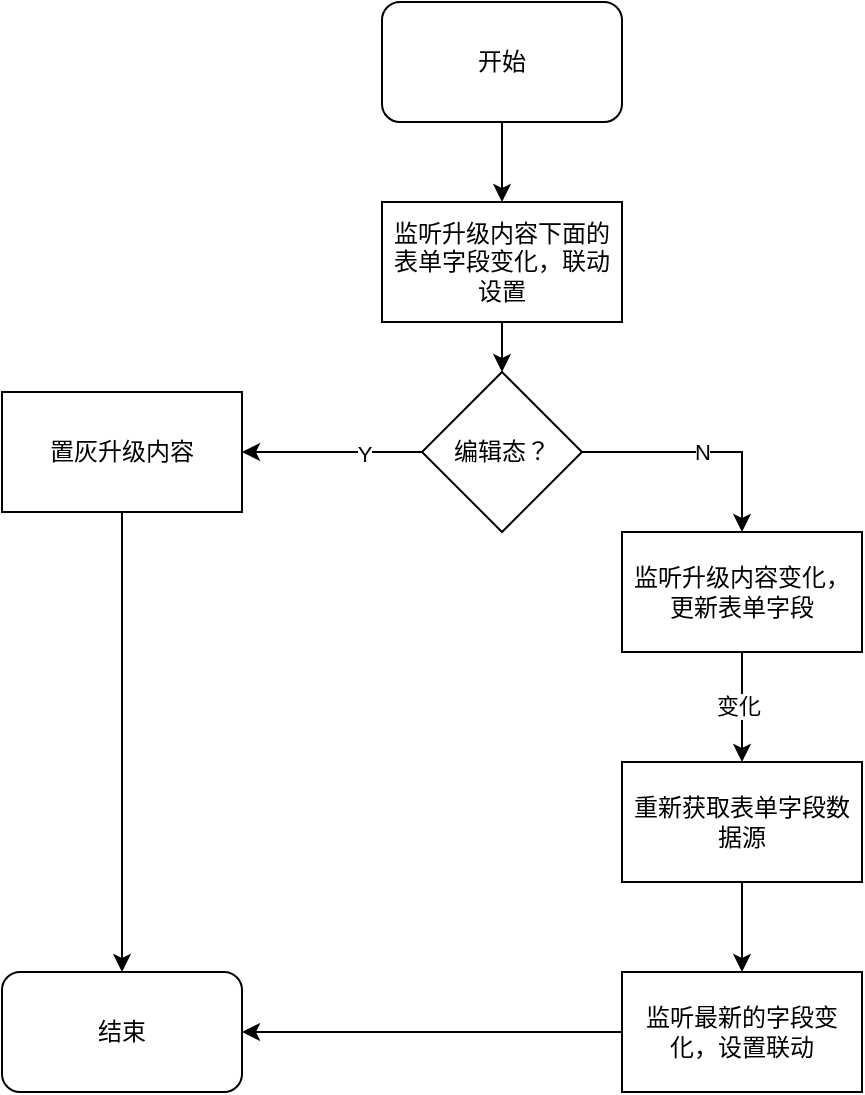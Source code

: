 <mxfile version="14.2.6" type="github">
  <diagram id="lwPRI56Og8kvN0ic708M" name="第 1 页">
    <mxGraphModel dx="946" dy="614" grid="1" gridSize="10" guides="1" tooltips="1" connect="1" arrows="1" fold="1" page="1" pageScale="1" pageWidth="1827" pageHeight="1169" math="0" shadow="0">
      <root>
        <mxCell id="0" />
        <mxCell id="1" parent="0" />
        <mxCell id="JjwDjsQ3qUypfI4m0mnA-19" style="edgeStyle=orthogonalEdgeStyle;rounded=0;orthogonalLoop=1;jettySize=auto;html=1;exitX=0.5;exitY=1;exitDx=0;exitDy=0;entryX=0.5;entryY=0;entryDx=0;entryDy=0;" edge="1" parent="1" source="JjwDjsQ3qUypfI4m0mnA-1" target="JjwDjsQ3qUypfI4m0mnA-18">
          <mxGeometry relative="1" as="geometry" />
        </mxCell>
        <mxCell id="JjwDjsQ3qUypfI4m0mnA-1" value="开始" style="rounded=1;whiteSpace=wrap;html=1;" vertex="1" parent="1">
          <mxGeometry x="400" y="100" width="120" height="60" as="geometry" />
        </mxCell>
        <mxCell id="JjwDjsQ3qUypfI4m0mnA-10" style="edgeStyle=orthogonalEdgeStyle;rounded=0;orthogonalLoop=1;jettySize=auto;html=1;exitX=0;exitY=0.5;exitDx=0;exitDy=0;entryX=1;entryY=0.5;entryDx=0;entryDy=0;" edge="1" parent="1" source="JjwDjsQ3qUypfI4m0mnA-9" target="JjwDjsQ3qUypfI4m0mnA-11">
          <mxGeometry relative="1" as="geometry">
            <mxPoint x="320" y="315" as="targetPoint" />
          </mxGeometry>
        </mxCell>
        <mxCell id="JjwDjsQ3qUypfI4m0mnA-21" value="Y" style="edgeLabel;html=1;align=center;verticalAlign=middle;resizable=0;points=[];" vertex="1" connectable="0" parent="JjwDjsQ3qUypfI4m0mnA-10">
          <mxGeometry x="-0.356" y="1" relative="1" as="geometry">
            <mxPoint as="offset" />
          </mxGeometry>
        </mxCell>
        <mxCell id="JjwDjsQ3qUypfI4m0mnA-30" value="N" style="edgeStyle=orthogonalEdgeStyle;rounded=0;orthogonalLoop=1;jettySize=auto;html=1;exitX=1;exitY=0.5;exitDx=0;exitDy=0;entryX=0.5;entryY=0;entryDx=0;entryDy=0;" edge="1" parent="1" source="JjwDjsQ3qUypfI4m0mnA-9" target="JjwDjsQ3qUypfI4m0mnA-13">
          <mxGeometry relative="1" as="geometry" />
        </mxCell>
        <mxCell id="JjwDjsQ3qUypfI4m0mnA-9" value="编辑态？" style="rhombus;whiteSpace=wrap;html=1;" vertex="1" parent="1">
          <mxGeometry x="420" y="285" width="80" height="80" as="geometry" />
        </mxCell>
        <mxCell id="JjwDjsQ3qUypfI4m0mnA-32" style="edgeStyle=orthogonalEdgeStyle;rounded=0;orthogonalLoop=1;jettySize=auto;html=1;exitX=0.5;exitY=1;exitDx=0;exitDy=0;" edge="1" parent="1" source="JjwDjsQ3qUypfI4m0mnA-11" target="JjwDjsQ3qUypfI4m0mnA-29">
          <mxGeometry relative="1" as="geometry" />
        </mxCell>
        <mxCell id="JjwDjsQ3qUypfI4m0mnA-11" value="置灰升级内容" style="rounded=0;whiteSpace=wrap;html=1;" vertex="1" parent="1">
          <mxGeometry x="210" y="295" width="120" height="60" as="geometry" />
        </mxCell>
        <mxCell id="JjwDjsQ3qUypfI4m0mnA-15" style="edgeStyle=orthogonalEdgeStyle;rounded=0;orthogonalLoop=1;jettySize=auto;html=1;exitX=0.5;exitY=1;exitDx=0;exitDy=0;entryX=0.5;entryY=0;entryDx=0;entryDy=0;" edge="1" parent="1" source="JjwDjsQ3qUypfI4m0mnA-13" target="JjwDjsQ3qUypfI4m0mnA-16">
          <mxGeometry relative="1" as="geometry">
            <mxPoint x="460" y="525" as="targetPoint" />
          </mxGeometry>
        </mxCell>
        <mxCell id="JjwDjsQ3qUypfI4m0mnA-17" value="变化" style="edgeLabel;html=1;align=center;verticalAlign=middle;resizable=0;points=[];" vertex="1" connectable="0" parent="JjwDjsQ3qUypfI4m0mnA-15">
          <mxGeometry x="-0.04" y="-2" relative="1" as="geometry">
            <mxPoint as="offset" />
          </mxGeometry>
        </mxCell>
        <mxCell id="JjwDjsQ3qUypfI4m0mnA-13" value="监听升级内容变化，更新表单字段" style="rounded=0;whiteSpace=wrap;html=1;" vertex="1" parent="1">
          <mxGeometry x="520" y="365" width="120" height="60" as="geometry" />
        </mxCell>
        <mxCell id="JjwDjsQ3qUypfI4m0mnA-28" style="edgeStyle=orthogonalEdgeStyle;rounded=0;orthogonalLoop=1;jettySize=auto;html=1;exitX=0.5;exitY=1;exitDx=0;exitDy=0;entryX=0.5;entryY=0;entryDx=0;entryDy=0;" edge="1" parent="1" source="JjwDjsQ3qUypfI4m0mnA-16" target="JjwDjsQ3qUypfI4m0mnA-27">
          <mxGeometry relative="1" as="geometry" />
        </mxCell>
        <mxCell id="JjwDjsQ3qUypfI4m0mnA-16" value="重新获取表单字段数据源" style="rounded=0;whiteSpace=wrap;html=1;" vertex="1" parent="1">
          <mxGeometry x="520" y="480" width="120" height="60" as="geometry" />
        </mxCell>
        <mxCell id="JjwDjsQ3qUypfI4m0mnA-20" style="edgeStyle=orthogonalEdgeStyle;rounded=0;orthogonalLoop=1;jettySize=auto;html=1;exitX=0.5;exitY=1;exitDx=0;exitDy=0;entryX=0.5;entryY=0;entryDx=0;entryDy=0;" edge="1" parent="1" source="JjwDjsQ3qUypfI4m0mnA-18" target="JjwDjsQ3qUypfI4m0mnA-9">
          <mxGeometry relative="1" as="geometry" />
        </mxCell>
        <mxCell id="JjwDjsQ3qUypfI4m0mnA-18" value="监听升级内容下面的表单字段变化，联动设置" style="rounded=0;whiteSpace=wrap;html=1;" vertex="1" parent="1">
          <mxGeometry x="400" y="200" width="120" height="60" as="geometry" />
        </mxCell>
        <mxCell id="JjwDjsQ3qUypfI4m0mnA-31" style="edgeStyle=orthogonalEdgeStyle;rounded=0;orthogonalLoop=1;jettySize=auto;html=1;exitX=0;exitY=0.5;exitDx=0;exitDy=0;" edge="1" parent="1" source="JjwDjsQ3qUypfI4m0mnA-27" target="JjwDjsQ3qUypfI4m0mnA-29">
          <mxGeometry relative="1" as="geometry" />
        </mxCell>
        <mxCell id="JjwDjsQ3qUypfI4m0mnA-27" value="监听最新的字段变化，设置联动" style="rounded=0;whiteSpace=wrap;html=1;" vertex="1" parent="1">
          <mxGeometry x="520" y="585" width="120" height="60" as="geometry" />
        </mxCell>
        <mxCell id="JjwDjsQ3qUypfI4m0mnA-29" value="结束" style="rounded=1;whiteSpace=wrap;html=1;" vertex="1" parent="1">
          <mxGeometry x="210" y="585" width="120" height="60" as="geometry" />
        </mxCell>
      </root>
    </mxGraphModel>
  </diagram>
</mxfile>
